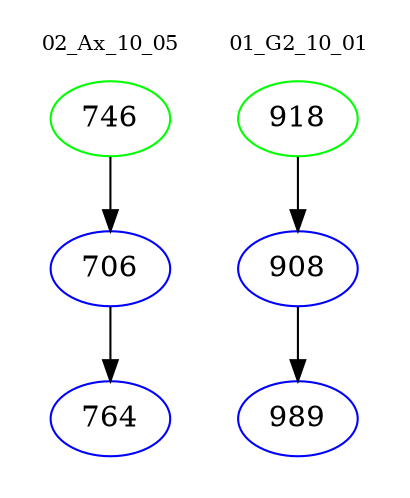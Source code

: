 digraph{
subgraph cluster_0 {
color = white
label = "02_Ax_10_05";
fontsize=10;
T0_746 [label="746", color="green"]
T0_746 -> T0_706 [color="black"]
T0_706 [label="706", color="blue"]
T0_706 -> T0_764 [color="black"]
T0_764 [label="764", color="blue"]
}
subgraph cluster_1 {
color = white
label = "01_G2_10_01";
fontsize=10;
T1_918 [label="918", color="green"]
T1_918 -> T1_908 [color="black"]
T1_908 [label="908", color="blue"]
T1_908 -> T1_989 [color="black"]
T1_989 [label="989", color="blue"]
}
}

